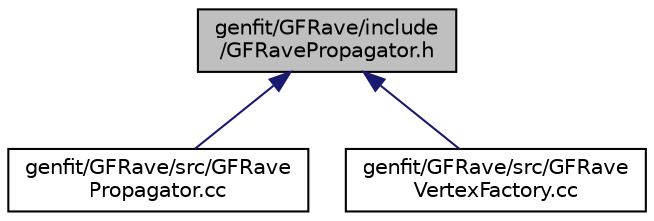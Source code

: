 digraph "genfit/GFRave/include/GFRavePropagator.h"
{
 // LATEX_PDF_SIZE
  edge [fontname="Helvetica",fontsize="10",labelfontname="Helvetica",labelfontsize="10"];
  node [fontname="Helvetica",fontsize="10",shape=record];
  Node1 [label="genfit/GFRave/include\l/GFRavePropagator.h",height=0.2,width=0.4,color="black", fillcolor="grey75", style="filled", fontcolor="black",tooltip=" "];
  Node1 -> Node2 [dir="back",color="midnightblue",fontsize="10",style="solid",fontname="Helvetica"];
  Node2 [label="genfit/GFRave/src/GFRave\lPropagator.cc",height=0.2,width=0.4,color="black", fillcolor="white", style="filled",URL="$GFRavePropagator_8cc.html",tooltip=" "];
  Node1 -> Node3 [dir="back",color="midnightblue",fontsize="10",style="solid",fontname="Helvetica"];
  Node3 [label="genfit/GFRave/src/GFRave\lVertexFactory.cc",height=0.2,width=0.4,color="black", fillcolor="white", style="filled",URL="$GFRaveVertexFactory_8cc.html",tooltip=" "];
}
